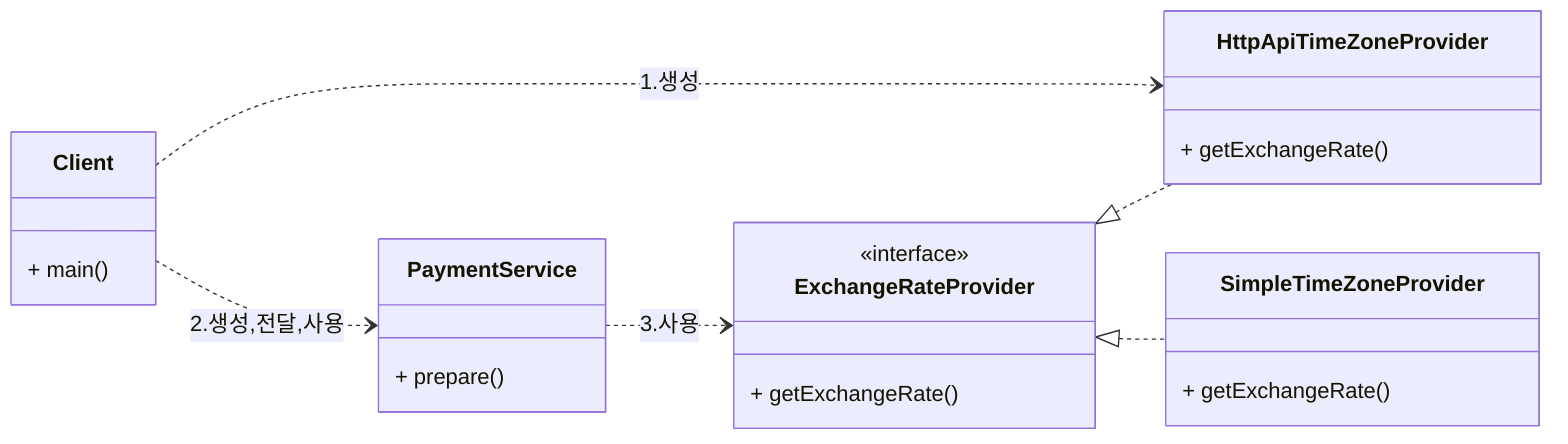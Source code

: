 classDiagram
    direction LR
    class Client {
        + main()
    }
    class PaymentService {
        + prepare()
    }
    class ExchangeRateProvider {
        <<interface>>
        + getExchangeRate()
    }
    class HttpApiTimeZoneProvider {
        + getExchangeRate()
    }

    class SimpleTimeZoneProvider {
        + getExchangeRate()
    }

    Client ..> HttpApiTimeZoneProvider :1.생성
    Client ..> PaymentService :2.생성,전달,사용
    PaymentService ..> ExchangeRateProvider :3.사용
    ExchangeRateProvider <|.. HttpApiTimeZoneProvider
    ExchangeRateProvider <|.. SimpleTimeZoneProvider